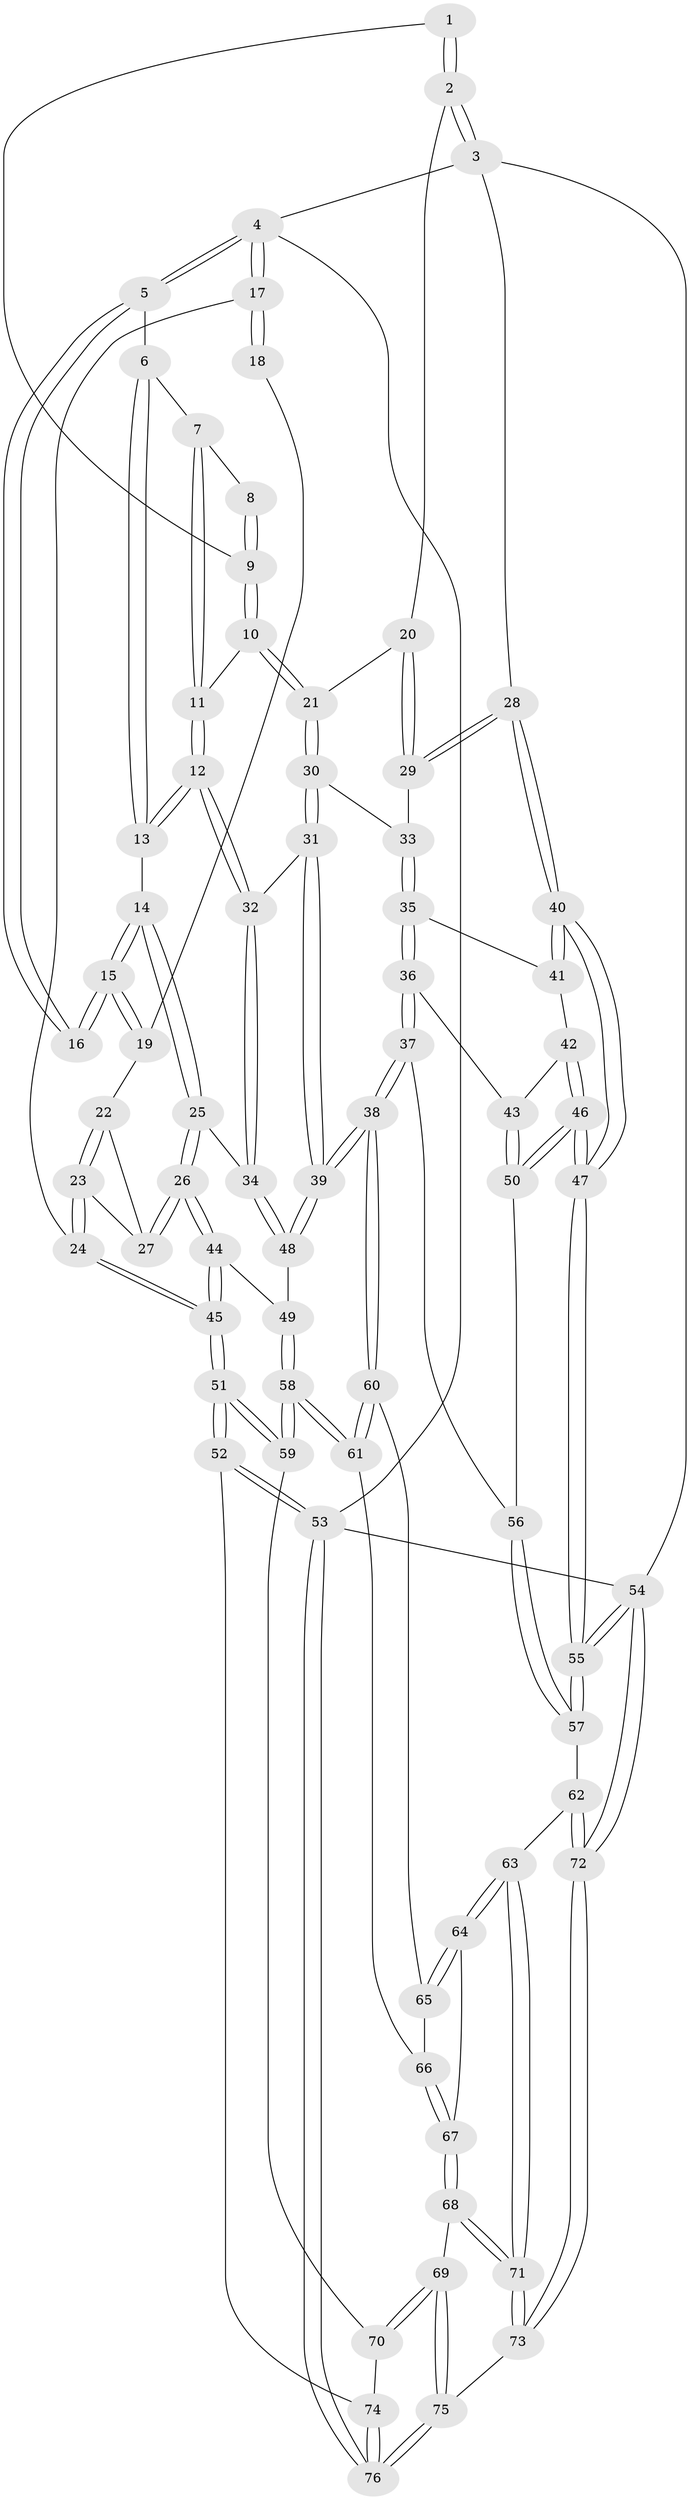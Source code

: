// coarse degree distribution, {4: 0.4666666666666667, 8: 0.03333333333333333, 3: 0.13333333333333333, 5: 0.16666666666666666, 6: 0.1, 7: 0.03333333333333333, 2: 0.06666666666666667}
// Generated by graph-tools (version 1.1) at 2025/21/03/04/25 18:21:06]
// undirected, 76 vertices, 187 edges
graph export_dot {
graph [start="1"]
  node [color=gray90,style=filled];
  1 [pos="+0.7875969003272246+0"];
  2 [pos="+1+0"];
  3 [pos="+1+0"];
  4 [pos="+0+0"];
  5 [pos="+0.2592286093130989+0"];
  6 [pos="+0.35839862209487866+0"];
  7 [pos="+0.39652477705987077+0"];
  8 [pos="+0.4630749036914437+0"];
  9 [pos="+0.6502058509511303+0.1237172505648277"];
  10 [pos="+0.6499769185822897+0.1462142018989029"];
  11 [pos="+0.5876210443949449+0.14748398455188022"];
  12 [pos="+0.45270706202838895+0.21336249652904277"];
  13 [pos="+0.42796980551521496+0.1873164354648225"];
  14 [pos="+0.22084691238775586+0.21506025300696677"];
  15 [pos="+0.18335070420927352+0.14201845353502493"];
  16 [pos="+0.18369195551489031+0.028768026301437315"];
  17 [pos="+0+0.11128292286630842"];
  18 [pos="+0.004071432819473717+0.09971597197167348"];
  19 [pos="+0.07231037940764093+0.18879148088151254"];
  20 [pos="+0.9384666119027671+0"];
  21 [pos="+0.6668931359595596+0.1593415028288551"];
  22 [pos="+0.07215301550017263+0.18893346587542892"];
  23 [pos="+0+0.2535186212140044"];
  24 [pos="+0+0.24438342811261538"];
  25 [pos="+0.21746401055648265+0.24278436389584337"];
  26 [pos="+0.1352724396548285+0.3650804164338011"];
  27 [pos="+0.08519890553708966+0.3283361385337412"];
  28 [pos="+1+0.208545860568551"];
  29 [pos="+0.7571675073852084+0.25234517421306907"];
  30 [pos="+0.7270257545632076+0.2503508891012"];
  31 [pos="+0.5498181159308801+0.3493330163584262"];
  32 [pos="+0.46239292347984917+0.28492557616943504"];
  33 [pos="+0.7465771721756262+0.2581120760864601"];
  34 [pos="+0.36292432696092547+0.3670343251240686"];
  35 [pos="+0.7496577491499132+0.26881405330742175"];
  36 [pos="+0.6864294843450023+0.4963773746632117"];
  37 [pos="+0.6269960204506559+0.5607043798811411"];
  38 [pos="+0.6069134214312886+0.5670686543495941"];
  39 [pos="+0.5828853651857522+0.5398883736301889"];
  40 [pos="+1+0.4457483156865399"];
  41 [pos="+0.7715068548468011+0.29656665240776764"];
  42 [pos="+0.8057212263267398+0.3699189627584887"];
  43 [pos="+0.80324813451388+0.4512912896752353"];
  44 [pos="+0.14263016991722222+0.47541726440562654"];
  45 [pos="+0+0.6152278851749796"];
  46 [pos="+1+0.477377196126917"];
  47 [pos="+1+0.4773742751661597"];
  48 [pos="+0.32241537764314726+0.48557708741224237"];
  49 [pos="+0.25834647496750224+0.5242672479208577"];
  50 [pos="+0.9504253154306034+0.5080623787497953"];
  51 [pos="+0+0.7241467940383319"];
  52 [pos="+0+0.8300018607108206"];
  53 [pos="+0+1"];
  54 [pos="+1+1"];
  55 [pos="+1+0.774151152350767"];
  56 [pos="+0.8031282315814711+0.6029976098024333"];
  57 [pos="+0.8711158015180084+0.7853186572108388"];
  58 [pos="+0.29293833017232906+0.7283020174895274"];
  59 [pos="+0.2713799981019494+0.7573956106283859"];
  60 [pos="+0.6061709107212261+0.5700642479412031"];
  61 [pos="+0.37457880097180285+0.7277255331824255"];
  62 [pos="+0.7709993749654713+0.8419797353836452"];
  63 [pos="+0.7071761806243108+0.831981446952667"];
  64 [pos="+0.6857589671428101+0.8045417753669487"];
  65 [pos="+0.6232103805411662+0.6562776153210825"];
  66 [pos="+0.47860908718147493+0.8099307392525277"];
  67 [pos="+0.4835828468160201+0.8186478124146382"];
  68 [pos="+0.4853874195706322+0.8890641473295329"];
  69 [pos="+0.3071725421621044+0.9204225002363147"];
  70 [pos="+0.26898745256119055+0.8571930522369343"];
  71 [pos="+0.5691969965931647+0.9958896949443322"];
  72 [pos="+0.9415309057881048+1"];
  73 [pos="+0.5444835943827883+1"];
  74 [pos="+0.1451188218760302+0.9242290589014185"];
  75 [pos="+0.35213275338520333+1"];
  76 [pos="+0.14420069793049903+1"];
  1 -- 2;
  1 -- 2;
  1 -- 9;
  2 -- 3;
  2 -- 3;
  2 -- 20;
  3 -- 4;
  3 -- 28;
  3 -- 54;
  4 -- 5;
  4 -- 5;
  4 -- 17;
  4 -- 17;
  4 -- 53;
  5 -- 6;
  5 -- 16;
  5 -- 16;
  6 -- 7;
  6 -- 13;
  6 -- 13;
  7 -- 8;
  7 -- 11;
  7 -- 11;
  8 -- 9;
  8 -- 9;
  9 -- 10;
  9 -- 10;
  10 -- 11;
  10 -- 21;
  10 -- 21;
  11 -- 12;
  11 -- 12;
  12 -- 13;
  12 -- 13;
  12 -- 32;
  12 -- 32;
  13 -- 14;
  14 -- 15;
  14 -- 15;
  14 -- 25;
  14 -- 25;
  15 -- 16;
  15 -- 16;
  15 -- 19;
  15 -- 19;
  17 -- 18;
  17 -- 18;
  17 -- 24;
  18 -- 19;
  19 -- 22;
  20 -- 21;
  20 -- 29;
  20 -- 29;
  21 -- 30;
  21 -- 30;
  22 -- 23;
  22 -- 23;
  22 -- 27;
  23 -- 24;
  23 -- 24;
  23 -- 27;
  24 -- 45;
  24 -- 45;
  25 -- 26;
  25 -- 26;
  25 -- 34;
  26 -- 27;
  26 -- 27;
  26 -- 44;
  26 -- 44;
  28 -- 29;
  28 -- 29;
  28 -- 40;
  28 -- 40;
  29 -- 33;
  30 -- 31;
  30 -- 31;
  30 -- 33;
  31 -- 32;
  31 -- 39;
  31 -- 39;
  32 -- 34;
  32 -- 34;
  33 -- 35;
  33 -- 35;
  34 -- 48;
  34 -- 48;
  35 -- 36;
  35 -- 36;
  35 -- 41;
  36 -- 37;
  36 -- 37;
  36 -- 43;
  37 -- 38;
  37 -- 38;
  37 -- 56;
  38 -- 39;
  38 -- 39;
  38 -- 60;
  38 -- 60;
  39 -- 48;
  39 -- 48;
  40 -- 41;
  40 -- 41;
  40 -- 47;
  40 -- 47;
  41 -- 42;
  42 -- 43;
  42 -- 46;
  42 -- 46;
  43 -- 50;
  43 -- 50;
  44 -- 45;
  44 -- 45;
  44 -- 49;
  45 -- 51;
  45 -- 51;
  46 -- 47;
  46 -- 47;
  46 -- 50;
  46 -- 50;
  47 -- 55;
  47 -- 55;
  48 -- 49;
  49 -- 58;
  49 -- 58;
  50 -- 56;
  51 -- 52;
  51 -- 52;
  51 -- 59;
  51 -- 59;
  52 -- 53;
  52 -- 53;
  52 -- 74;
  53 -- 76;
  53 -- 76;
  53 -- 54;
  54 -- 55;
  54 -- 55;
  54 -- 72;
  54 -- 72;
  55 -- 57;
  55 -- 57;
  56 -- 57;
  56 -- 57;
  57 -- 62;
  58 -- 59;
  58 -- 59;
  58 -- 61;
  58 -- 61;
  59 -- 70;
  60 -- 61;
  60 -- 61;
  60 -- 65;
  61 -- 66;
  62 -- 63;
  62 -- 72;
  62 -- 72;
  63 -- 64;
  63 -- 64;
  63 -- 71;
  63 -- 71;
  64 -- 65;
  64 -- 65;
  64 -- 67;
  65 -- 66;
  66 -- 67;
  66 -- 67;
  67 -- 68;
  67 -- 68;
  68 -- 69;
  68 -- 71;
  68 -- 71;
  69 -- 70;
  69 -- 70;
  69 -- 75;
  69 -- 75;
  70 -- 74;
  71 -- 73;
  71 -- 73;
  72 -- 73;
  72 -- 73;
  73 -- 75;
  74 -- 76;
  74 -- 76;
  75 -- 76;
  75 -- 76;
}
